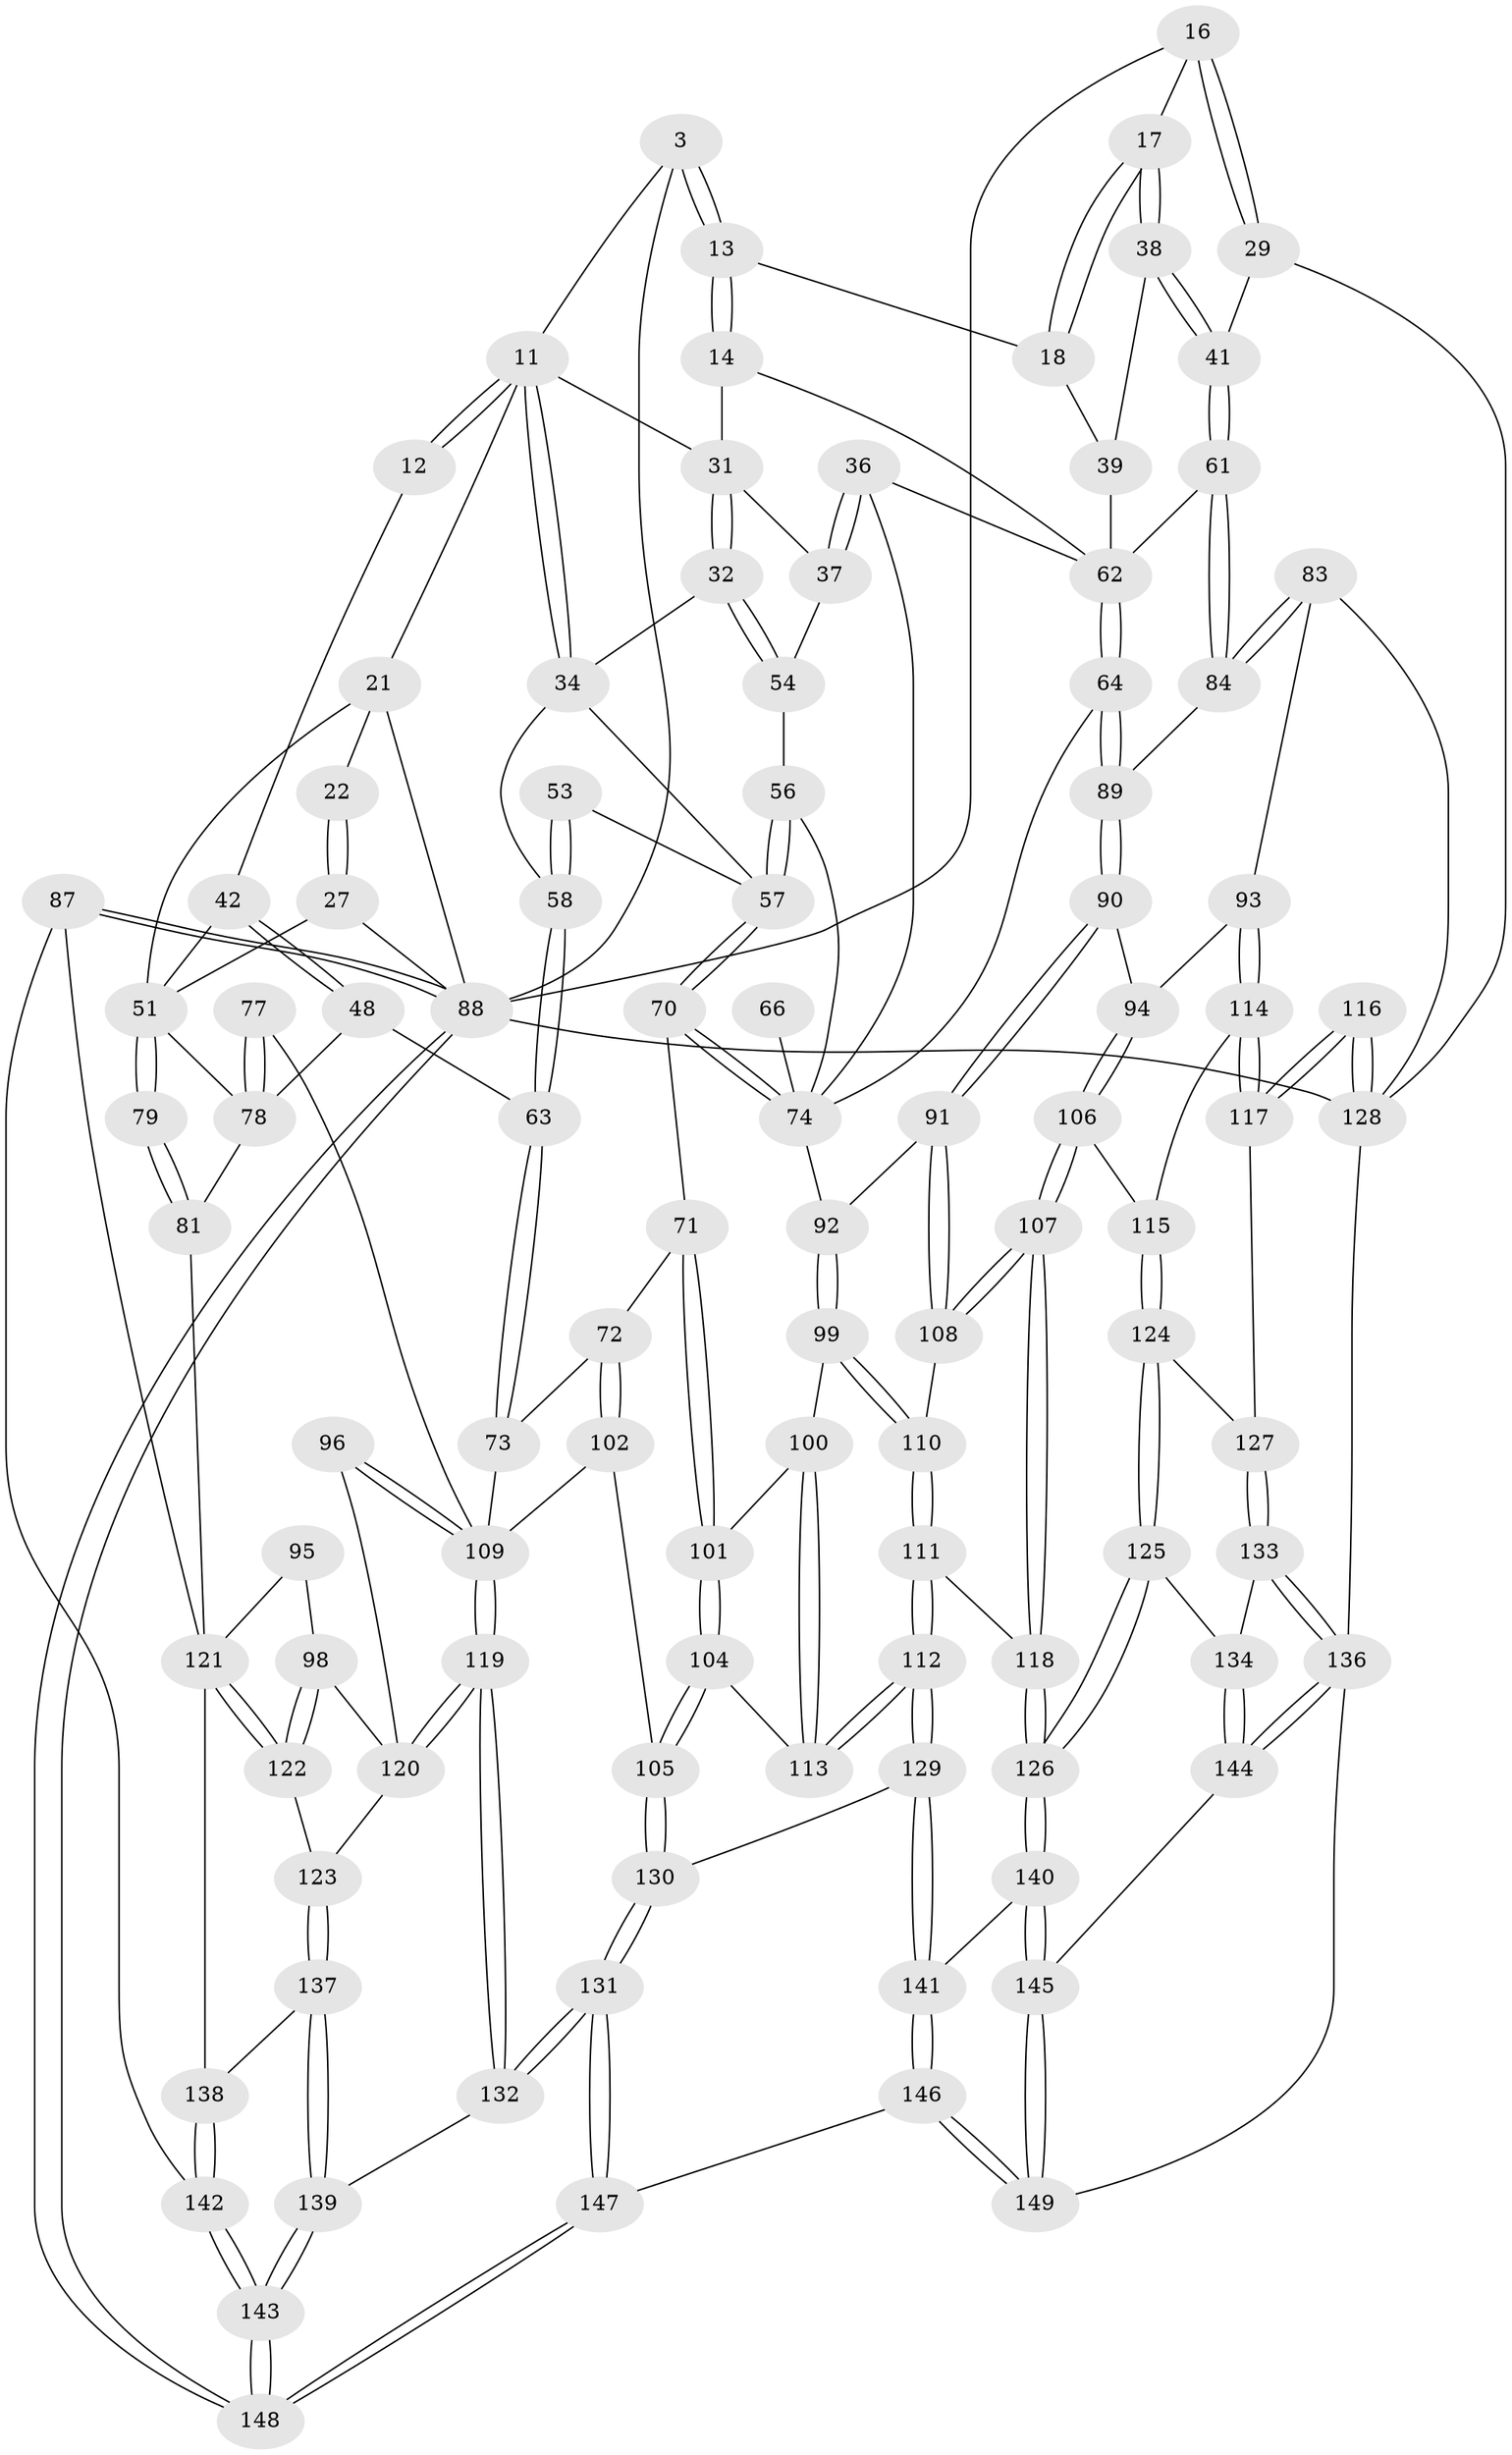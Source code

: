 // original degree distribution, {3: 0.020134228187919462, 4: 0.2214765100671141, 6: 0.21476510067114093, 5: 0.5436241610738255}
// Generated by graph-tools (version 1.1) at 2025/06/03/04/25 22:06:09]
// undirected, 104 vertices, 246 edges
graph export_dot {
graph [start="1"]
  node [color=gray90,style=filled];
  3 [pos="+0.6534903163978353+0"];
  11 [pos="+0.3033538767764211+0.21016464838773163",super="+10+1+7"];
  12 [pos="+0.2558395326071778+0.19286053850959353"];
  13 [pos="+0.6701871880594029+0"];
  14 [pos="+0.5532505259091+0.18503899279581024"];
  16 [pos="+0.8981385981268909+0.16694796617112517"];
  17 [pos="+0.8344609833050439+0.17618859583783586"];
  18 [pos="+0.7654061908754373+0.09850643711391432"];
  21 [pos="+0.11773501215238695+0.2362920913645863",super="+9"];
  22 [pos="+0.09863105963695895+0.20673494449763907",super="+20"];
  27 [pos="+0+0.04931622546747328",super="+19"];
  29 [pos="+1+0.2101425327222913"];
  31 [pos="+0.49944585671639763+0.2638334334451619",super="+15"];
  32 [pos="+0.3948325302990019+0.3221411151247425"];
  34 [pos="+0.30426903917046516+0.21791273680698653",super="+33"];
  36 [pos="+0.5932092745170969+0.35814863308164824"];
  37 [pos="+0.5192227004662959+0.32205493351771025"];
  38 [pos="+0.7924157229064648+0.2915701114002995"];
  39 [pos="+0.7701280836920902+0.30158543054265846",super="+25"];
  41 [pos="+0.8701512178133572+0.3719509033121497"];
  42 [pos="+0.1166264645538886+0.28110854047020717",super="+23"];
  48 [pos="+0.14884978287274916+0.37053895754807703"];
  51 [pos="+0+0.4225993968285939",super="+44"];
  53 [pos="+0.3677845246947115+0.3920247880665113"];
  54 [pos="+0.47567308260669516+0.36700670389852247"];
  56 [pos="+0.4679923083723076+0.41045814417746074",super="+55"];
  57 [pos="+0.4111094552450728+0.43074192671375394",super="+52"];
  58 [pos="+0.33553539813334937+0.40489955611123885",super="+46+45"];
  61 [pos="+0.8870244948638062+0.4751369989466323"];
  62 [pos="+0.7112772992421916+0.4242583806616543",super="+40+35+26"];
  63 [pos="+0.2795716399560515+0.491910386034648",super="+47"];
  64 [pos="+0.6852626551910476+0.5009681086006371"];
  66 [pos="+0.5364726833808245+0.4277546883826937"];
  70 [pos="+0.40387661398777236+0.5626824266846044"];
  71 [pos="+0.39542395730278557+0.5659173900732298"];
  72 [pos="+0.33075936176558685+0.567578051413256"];
  73 [pos="+0.26731450969108256+0.5501599372085617"];
  74 [pos="+0.5229608732407561+0.5704846349040618",super="+67+69"];
  77 [pos="+0.19522715550699796+0.5565278087704423"];
  78 [pos="+0.19346945096460905+0.5565443284257068",super="+50+49"];
  79 [pos="+0+0.47295496484857674"];
  81 [pos="+0+0.5119814723989945",super="+80"];
  83 [pos="+0.971164498711181+0.578048626651537"];
  84 [pos="+0.8872467150721188+0.4756712696823481"];
  87 [pos="+0+0.8675264853163432"];
  88 [pos="+0+1",super="+6"];
  89 [pos="+0.7049527336417695+0.5199223014805061"];
  90 [pos="+0.7414021208074834+0.6032339226621289"];
  91 [pos="+0.6831687621214213+0.6488735828660709"];
  92 [pos="+0.5339976036256875+0.5884775938897454"];
  93 [pos="+0.9682449448681371+0.5806694999539899"];
  94 [pos="+0.7416181044743723+0.6033123174396242"];
  95 [pos="+0.0851524933031208+0.6535078991514306"];
  96 [pos="+0.16419924301653155+0.6808868608170674"];
  98 [pos="+0.07569042492484006+0.7300514838507679"];
  99 [pos="+0.5344331000919494+0.6480970977694607"];
  100 [pos="+0.5278069590539387+0.6557287674588612"];
  101 [pos="+0.41033239829692264+0.7287153784915792"];
  102 [pos="+0.3326546613362324+0.7678150170596147"];
  104 [pos="+0.40618440283528473+0.7397291285489148"];
  105 [pos="+0.3522042631836526+0.7691302306819254"];
  106 [pos="+0.788134568305882+0.73102422160228"];
  107 [pos="+0.7016053477091595+0.7937190223099808"];
  108 [pos="+0.6796893212827483+0.6734038276210398"];
  109 [pos="+0.2622833682571167+0.8004550513157459",super="+103+75+76"];
  110 [pos="+0.5731987331242081+0.7068207151156652"];
  111 [pos="+0.6072901020943425+0.8191750768010012"];
  112 [pos="+0.5515243349059233+0.8723520330179017"];
  113 [pos="+0.480483241071349+0.7764303167641814"];
  114 [pos="+0.9383092469055725+0.6382760240549176"];
  115 [pos="+0.8735532958718188+0.7249292829284867"];
  116 [pos="+1+0.8373270114038127"];
  117 [pos="+0.9929982919383481+0.8345946022656714"];
  118 [pos="+0.6996340268326413+0.797572443882028"];
  119 [pos="+0.2502150678757362+0.8181417801846489"];
  120 [pos="+0.2015034053127722+0.8200797676530179",super="+97"];
  121 [pos="+0+0.7656904361680741",super="+86"];
  122 [pos="+0.04821301360190926+0.7420457831661799"];
  123 [pos="+0.1439415980490803+0.8528351811702543"];
  124 [pos="+0.8758524360894743+0.7403424701841417"];
  125 [pos="+0.8401465667021233+0.881229315416442"];
  126 [pos="+0.7712337007727864+0.8806405284945691"];
  127 [pos="+0.9702026750684852+0.8419175616977765"];
  128 [pos="+1+1",super="+28+82"];
  129 [pos="+0.5480720553147471+0.8806406421814693"];
  130 [pos="+0.4084258345899338+0.8532277956924108"];
  131 [pos="+0.3083324017303909+0.9748399633007819"];
  132 [pos="+0.28102600391592203+0.929558218748545"];
  133 [pos="+0.9265552473093543+0.887845139487864"];
  134 [pos="+0.8472341187298725+0.8858516272043537"];
  136 [pos="+1+1",super="+135"];
  137 [pos="+0.1247346961725684+0.8730265577373323"];
  138 [pos="+0.04400608027807024+0.8633872574787683"];
  139 [pos="+0.13194424072568037+0.935723876322642"];
  140 [pos="+0.7520742264774132+0.9239584784987085"];
  141 [pos="+0.5476137024510936+0.9816602460481658"];
  142 [pos="+0.04209656611564927+0.924376558737553"];
  143 [pos="+0.055994392401730875+1"];
  144 [pos="+0.8527745263748095+0.9315916786264062"];
  145 [pos="+0.766747199590984+1"];
  146 [pos="+0.49771208175139864+1"];
  147 [pos="+0.3623673484805887+1"];
  148 [pos="+0+1"];
  149 [pos="+0.7512148174819321+1"];
  3 -- 13;
  3 -- 13;
  3 -- 11;
  3 -- 88;
  11 -- 12 [weight=2];
  11 -- 12;
  11 -- 34;
  11 -- 34;
  11 -- 31;
  11 -- 21;
  12 -- 42;
  13 -- 14;
  13 -- 14;
  13 -- 18;
  14 -- 31;
  14 -- 62;
  16 -- 17;
  16 -- 29;
  16 -- 29;
  16 -- 88;
  17 -- 18;
  17 -- 18;
  17 -- 38;
  17 -- 38;
  18 -- 39;
  21 -- 22;
  21 -- 51;
  21 -- 88;
  22 -- 27 [weight=2];
  22 -- 27;
  27 -- 51;
  27 -- 88;
  29 -- 41;
  29 -- 128;
  31 -- 32;
  31 -- 32;
  31 -- 37;
  32 -- 54;
  32 -- 54;
  32 -- 34;
  34 -- 58;
  34 -- 57;
  36 -- 37;
  36 -- 37;
  36 -- 62;
  36 -- 74;
  37 -- 54;
  38 -- 39;
  38 -- 41;
  38 -- 41;
  39 -- 62 [weight=2];
  41 -- 61;
  41 -- 61;
  42 -- 48;
  42 -- 48;
  42 -- 51 [weight=2];
  48 -- 63;
  48 -- 78;
  51 -- 79 [weight=2];
  51 -- 79;
  51 -- 78;
  53 -- 58 [weight=2];
  53 -- 58;
  53 -- 57;
  54 -- 56;
  56 -- 57;
  56 -- 57;
  56 -- 74 [weight=2];
  57 -- 70;
  57 -- 70;
  58 -- 63 [weight=2];
  58 -- 63;
  61 -- 62;
  61 -- 84;
  61 -- 84;
  62 -- 64;
  62 -- 64;
  63 -- 73;
  63 -- 73;
  64 -- 89;
  64 -- 89;
  64 -- 74;
  66 -- 74 [weight=3];
  70 -- 71;
  70 -- 74;
  70 -- 74;
  71 -- 72;
  71 -- 101;
  71 -- 101;
  72 -- 73;
  72 -- 102;
  72 -- 102;
  73 -- 109;
  74 -- 92;
  77 -- 78 [weight=2];
  77 -- 78;
  77 -- 109;
  78 -- 81;
  79 -- 81;
  79 -- 81;
  81 -- 121;
  83 -- 84;
  83 -- 84;
  83 -- 93;
  83 -- 128;
  84 -- 89;
  87 -- 88;
  87 -- 88;
  87 -- 142;
  87 -- 121;
  88 -- 148;
  88 -- 148;
  88 -- 128 [weight=2];
  89 -- 90;
  89 -- 90;
  90 -- 91;
  90 -- 91;
  90 -- 94;
  91 -- 92;
  91 -- 108;
  91 -- 108;
  92 -- 99;
  92 -- 99;
  93 -- 94;
  93 -- 114;
  93 -- 114;
  94 -- 106;
  94 -- 106;
  95 -- 98;
  95 -- 121;
  96 -- 109 [weight=2];
  96 -- 109;
  96 -- 120;
  98 -- 122;
  98 -- 122;
  98 -- 120;
  99 -- 100;
  99 -- 110;
  99 -- 110;
  100 -- 101;
  100 -- 113;
  100 -- 113;
  101 -- 104;
  101 -- 104;
  102 -- 105;
  102 -- 109;
  104 -- 105;
  104 -- 105;
  104 -- 113;
  105 -- 130;
  105 -- 130;
  106 -- 107;
  106 -- 107;
  106 -- 115;
  107 -- 108;
  107 -- 108;
  107 -- 118;
  107 -- 118;
  108 -- 110;
  109 -- 119;
  109 -- 119;
  110 -- 111;
  110 -- 111;
  111 -- 112;
  111 -- 112;
  111 -- 118;
  112 -- 113;
  112 -- 113;
  112 -- 129;
  112 -- 129;
  114 -- 115;
  114 -- 117;
  114 -- 117;
  115 -- 124;
  115 -- 124;
  116 -- 117;
  116 -- 117;
  116 -- 128 [weight=2];
  116 -- 128;
  117 -- 127;
  118 -- 126;
  118 -- 126;
  119 -- 120;
  119 -- 120;
  119 -- 132;
  119 -- 132;
  120 -- 123;
  121 -- 122;
  121 -- 122;
  121 -- 138;
  122 -- 123;
  123 -- 137;
  123 -- 137;
  124 -- 125;
  124 -- 125;
  124 -- 127;
  125 -- 126;
  125 -- 126;
  125 -- 134;
  126 -- 140;
  126 -- 140;
  127 -- 133;
  127 -- 133;
  128 -- 136;
  129 -- 130;
  129 -- 141;
  129 -- 141;
  130 -- 131;
  130 -- 131;
  131 -- 132;
  131 -- 132;
  131 -- 147;
  131 -- 147;
  132 -- 139;
  133 -- 134;
  133 -- 136;
  133 -- 136;
  134 -- 144;
  134 -- 144;
  136 -- 144;
  136 -- 144;
  136 -- 149;
  137 -- 138;
  137 -- 139;
  137 -- 139;
  138 -- 142;
  138 -- 142;
  139 -- 143;
  139 -- 143;
  140 -- 141;
  140 -- 145;
  140 -- 145;
  141 -- 146;
  141 -- 146;
  142 -- 143;
  142 -- 143;
  143 -- 148;
  143 -- 148;
  144 -- 145;
  145 -- 149;
  145 -- 149;
  146 -- 147;
  146 -- 149;
  146 -- 149;
  147 -- 148;
  147 -- 148;
}
